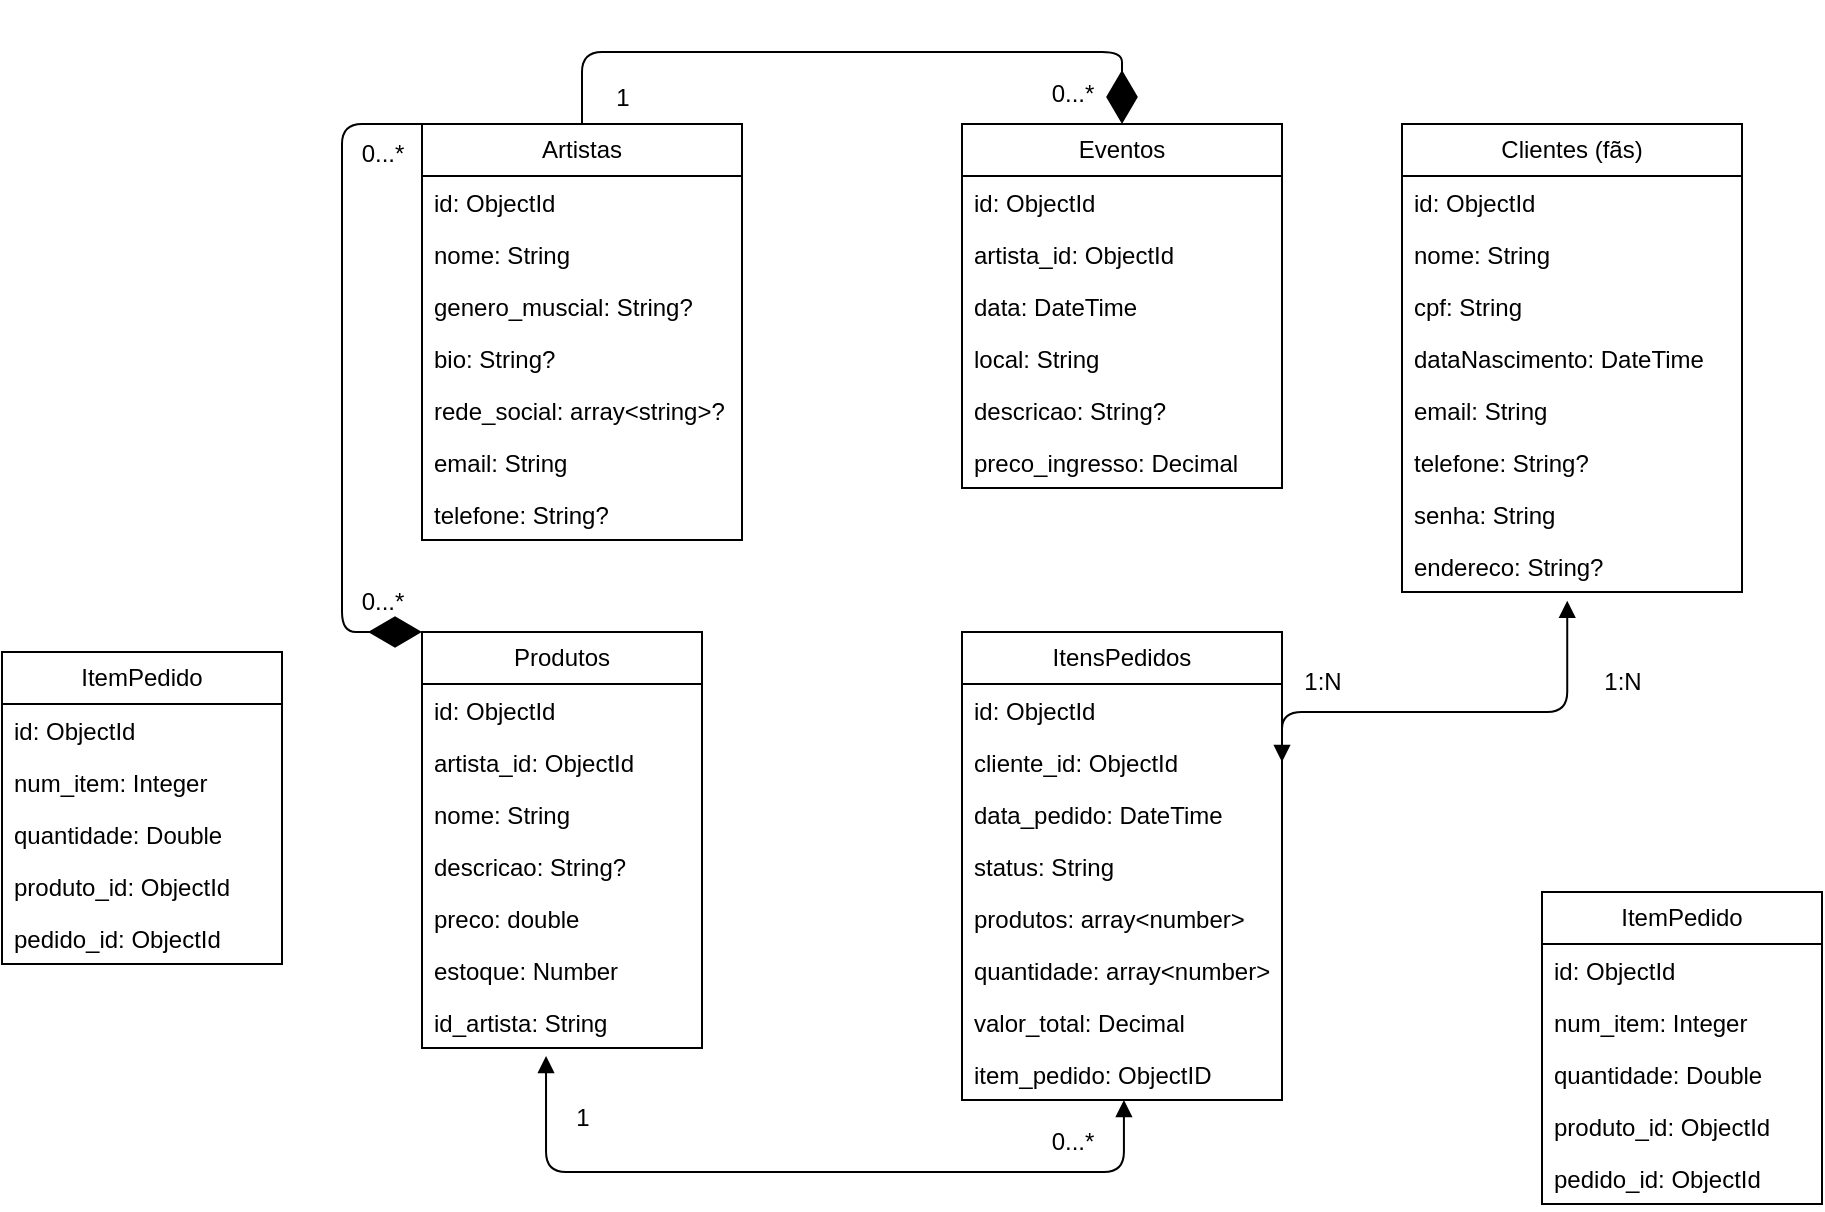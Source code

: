 <mxfile>
    <diagram id="-8dGR81IhT9ADDWrqB2T" name="ARTISTAS">
        <mxGraphModel dx="881" dy="733" grid="1" gridSize="10" guides="1" tooltips="1" connect="1" arrows="1" fold="1" page="1" pageScale="1" pageWidth="1169" pageHeight="827" math="0" shadow="0">
            <root>
                <mxCell id="0"/>
                <mxCell id="1" parent="0"/>
                <mxCell id="WGeO4oqpB1IpNc30BpS--1" value="Artistas" style="swimlane;fontStyle=0;childLayout=stackLayout;horizontal=1;startSize=26;fillColor=none;horizontalStack=0;resizeParent=1;resizeParentMax=0;resizeLast=0;collapsible=1;marginBottom=0;whiteSpace=wrap;html=1;" parent="1" vertex="1">
                    <mxGeometry x="290" y="236" width="160" height="208" as="geometry"/>
                </mxCell>
                <mxCell id="WGeO4oqpB1IpNc30BpS--2" value="id: ObjectId" style="text;strokeColor=none;fillColor=none;align=left;verticalAlign=top;spacingLeft=4;spacingRight=4;overflow=hidden;rotatable=0;points=[[0,0.5],[1,0.5]];portConstraint=eastwest;whiteSpace=wrap;html=1;" parent="WGeO4oqpB1IpNc30BpS--1" vertex="1">
                    <mxGeometry y="26" width="160" height="26" as="geometry"/>
                </mxCell>
                <mxCell id="WGeO4oqpB1IpNc30BpS--3" value="nome: String" style="text;strokeColor=none;fillColor=none;align=left;verticalAlign=top;spacingLeft=4;spacingRight=4;overflow=hidden;rotatable=0;points=[[0,0.5],[1,0.5]];portConstraint=eastwest;whiteSpace=wrap;html=1;" parent="WGeO4oqpB1IpNc30BpS--1" vertex="1">
                    <mxGeometry y="52" width="160" height="26" as="geometry"/>
                </mxCell>
                <mxCell id="WGeO4oqpB1IpNc30BpS--4" value="genero_muscial: String?" style="text;strokeColor=none;fillColor=none;align=left;verticalAlign=top;spacingLeft=4;spacingRight=4;overflow=hidden;rotatable=0;points=[[0,0.5],[1,0.5]];portConstraint=eastwest;whiteSpace=wrap;html=1;" parent="WGeO4oqpB1IpNc30BpS--1" vertex="1">
                    <mxGeometry y="78" width="160" height="26" as="geometry"/>
                </mxCell>
                <mxCell id="HzwaQL8nhIVutCUoAe8S-1" value="bio: String?" style="text;strokeColor=none;fillColor=none;align=left;verticalAlign=top;spacingLeft=4;spacingRight=4;overflow=hidden;rotatable=0;points=[[0,0.5],[1,0.5]];portConstraint=eastwest;whiteSpace=wrap;html=1;" parent="WGeO4oqpB1IpNc30BpS--1" vertex="1">
                    <mxGeometry y="104" width="160" height="26" as="geometry"/>
                </mxCell>
                <mxCell id="HzwaQL8nhIVutCUoAe8S-2" value="rede_social: array&amp;lt;string&amp;gt;?" style="text;strokeColor=none;fillColor=none;align=left;verticalAlign=top;spacingLeft=4;spacingRight=4;overflow=hidden;rotatable=0;points=[[0,0.5],[1,0.5]];portConstraint=eastwest;whiteSpace=wrap;html=1;" parent="WGeO4oqpB1IpNc30BpS--1" vertex="1">
                    <mxGeometry y="130" width="160" height="26" as="geometry"/>
                </mxCell>
                <mxCell id="HzwaQL8nhIVutCUoAe8S-3" value="email: String" style="text;strokeColor=none;fillColor=none;align=left;verticalAlign=top;spacingLeft=4;spacingRight=4;overflow=hidden;rotatable=0;points=[[0,0.5],[1,0.5]];portConstraint=eastwest;whiteSpace=wrap;html=1;" parent="WGeO4oqpB1IpNc30BpS--1" vertex="1">
                    <mxGeometry y="156" width="160" height="26" as="geometry"/>
                </mxCell>
                <mxCell id="HzwaQL8nhIVutCUoAe8S-4" value="telefone: String?" style="text;strokeColor=none;fillColor=none;align=left;verticalAlign=top;spacingLeft=4;spacingRight=4;overflow=hidden;rotatable=0;points=[[0,0.5],[1,0.5]];portConstraint=eastwest;whiteSpace=wrap;html=1;" parent="WGeO4oqpB1IpNc30BpS--1" vertex="1">
                    <mxGeometry y="182" width="160" height="26" as="geometry"/>
                </mxCell>
                <mxCell id="WGeO4oqpB1IpNc30BpS--5" value="Clientes (fãs)" style="swimlane;fontStyle=0;childLayout=stackLayout;horizontal=1;startSize=26;fillColor=none;horizontalStack=0;resizeParent=1;resizeParentMax=0;resizeLast=0;collapsible=1;marginBottom=0;whiteSpace=wrap;html=1;" parent="1" vertex="1">
                    <mxGeometry x="780" y="236" width="170" height="234" as="geometry"/>
                </mxCell>
                <mxCell id="WGeO4oqpB1IpNc30BpS--6" value="id:&amp;nbsp;ObjectId" style="text;strokeColor=none;fillColor=none;align=left;verticalAlign=top;spacingLeft=4;spacingRight=4;overflow=hidden;rotatable=0;points=[[0,0.5],[1,0.5]];portConstraint=eastwest;whiteSpace=wrap;html=1;" parent="WGeO4oqpB1IpNc30BpS--5" vertex="1">
                    <mxGeometry y="26" width="170" height="26" as="geometry"/>
                </mxCell>
                <mxCell id="HzwaQL8nhIVutCUoAe8S-5" value="nome: String" style="text;strokeColor=none;fillColor=none;align=left;verticalAlign=top;spacingLeft=4;spacingRight=4;overflow=hidden;rotatable=0;points=[[0,0.5],[1,0.5]];portConstraint=eastwest;whiteSpace=wrap;html=1;" parent="WGeO4oqpB1IpNc30BpS--5" vertex="1">
                    <mxGeometry y="52" width="170" height="26" as="geometry"/>
                </mxCell>
                <mxCell id="3OGe1HEJjVXt9dh-wJkt-9" value="cpf: String&lt;div&gt;&lt;br&gt;&lt;/div&gt;" style="text;strokeColor=none;fillColor=none;align=left;verticalAlign=top;spacingLeft=4;spacingRight=4;overflow=hidden;rotatable=0;points=[[0,0.5],[1,0.5]];portConstraint=eastwest;whiteSpace=wrap;html=1;" parent="WGeO4oqpB1IpNc30BpS--5" vertex="1">
                    <mxGeometry y="78" width="170" height="26" as="geometry"/>
                </mxCell>
                <mxCell id="3OGe1HEJjVXt9dh-wJkt-10" value="dataNascimento: DateTime&lt;div&gt;&lt;br&gt;&lt;/div&gt;" style="text;strokeColor=none;fillColor=none;align=left;verticalAlign=top;spacingLeft=4;spacingRight=4;overflow=hidden;rotatable=0;points=[[0,0.5],[1,0.5]];portConstraint=eastwest;whiteSpace=wrap;html=1;" parent="WGeO4oqpB1IpNc30BpS--5" vertex="1">
                    <mxGeometry y="104" width="170" height="26" as="geometry"/>
                </mxCell>
                <mxCell id="HzwaQL8nhIVutCUoAe8S-6" value="email: String" style="text;strokeColor=none;fillColor=none;align=left;verticalAlign=top;spacingLeft=4;spacingRight=4;overflow=hidden;rotatable=0;points=[[0,0.5],[1,0.5]];portConstraint=eastwest;whiteSpace=wrap;html=1;" parent="WGeO4oqpB1IpNc30BpS--5" vertex="1">
                    <mxGeometry y="130" width="170" height="26" as="geometry"/>
                </mxCell>
                <mxCell id="HzwaQL8nhIVutCUoAe8S-7" value="telefone: String?" style="text;strokeColor=none;fillColor=none;align=left;verticalAlign=top;spacingLeft=4;spacingRight=4;overflow=hidden;rotatable=0;points=[[0,0.5],[1,0.5]];portConstraint=eastwest;whiteSpace=wrap;html=1;" parent="WGeO4oqpB1IpNc30BpS--5" vertex="1">
                    <mxGeometry y="156" width="170" height="26" as="geometry"/>
                </mxCell>
                <mxCell id="WGeO4oqpB1IpNc30BpS--7" value="senha: String" style="text;strokeColor=none;fillColor=none;align=left;verticalAlign=top;spacingLeft=4;spacingRight=4;overflow=hidden;rotatable=0;points=[[0,0.5],[1,0.5]];portConstraint=eastwest;whiteSpace=wrap;html=1;" parent="WGeO4oqpB1IpNc30BpS--5" vertex="1">
                    <mxGeometry y="182" width="170" height="26" as="geometry"/>
                </mxCell>
                <mxCell id="WGeO4oqpB1IpNc30BpS--8" value="endereco: String?" style="text;strokeColor=none;fillColor=none;align=left;verticalAlign=top;spacingLeft=4;spacingRight=4;overflow=hidden;rotatable=0;points=[[0,0.5],[1,0.5]];portConstraint=eastwest;whiteSpace=wrap;html=1;" parent="WGeO4oqpB1IpNc30BpS--5" vertex="1">
                    <mxGeometry y="208" width="170" height="26" as="geometry"/>
                </mxCell>
                <mxCell id="WGeO4oqpB1IpNc30BpS--9" value="Produtos" style="swimlane;fontStyle=0;childLayout=stackLayout;horizontal=1;startSize=26;fillColor=none;horizontalStack=0;resizeParent=1;resizeParentMax=0;resizeLast=0;collapsible=1;marginBottom=0;whiteSpace=wrap;html=1;" parent="1" vertex="1">
                    <mxGeometry x="290" y="490" width="140" height="208" as="geometry"/>
                </mxCell>
                <mxCell id="WGeO4oqpB1IpNc30BpS--10" value="id: ObjectId" style="text;strokeColor=none;fillColor=none;align=left;verticalAlign=top;spacingLeft=4;spacingRight=4;overflow=hidden;rotatable=0;points=[[0,0.5],[1,0.5]];portConstraint=eastwest;whiteSpace=wrap;html=1;" parent="WGeO4oqpB1IpNc30BpS--9" vertex="1">
                    <mxGeometry y="26" width="140" height="26" as="geometry"/>
                </mxCell>
                <mxCell id="WGeO4oqpB1IpNc30BpS--11" value="artista_id:&amp;nbsp;&lt;span style=&quot;color: rgb(0, 0, 0);&quot;&gt;ObjectId&lt;/span&gt;" style="text;strokeColor=none;fillColor=none;align=left;verticalAlign=top;spacingLeft=4;spacingRight=4;overflow=hidden;rotatable=0;points=[[0,0.5],[1,0.5]];portConstraint=eastwest;whiteSpace=wrap;html=1;" parent="WGeO4oqpB1IpNc30BpS--9" vertex="1">
                    <mxGeometry y="52" width="140" height="26" as="geometry"/>
                </mxCell>
                <mxCell id="HzwaQL8nhIVutCUoAe8S-8" value="nome: String" style="text;strokeColor=none;fillColor=none;align=left;verticalAlign=top;spacingLeft=4;spacingRight=4;overflow=hidden;rotatable=0;points=[[0,0.5],[1,0.5]];portConstraint=eastwest;whiteSpace=wrap;html=1;" parent="WGeO4oqpB1IpNc30BpS--9" vertex="1">
                    <mxGeometry y="78" width="140" height="26" as="geometry"/>
                </mxCell>
                <mxCell id="WGeO4oqpB1IpNc30BpS--12" value="descricao: String?" style="text;strokeColor=none;fillColor=none;align=left;verticalAlign=top;spacingLeft=4;spacingRight=4;overflow=hidden;rotatable=0;points=[[0,0.5],[1,0.5]];portConstraint=eastwest;whiteSpace=wrap;html=1;" parent="WGeO4oqpB1IpNc30BpS--9" vertex="1">
                    <mxGeometry y="104" width="140" height="26" as="geometry"/>
                </mxCell>
                <mxCell id="HzwaQL8nhIVutCUoAe8S-9" value="preco: double" style="text;strokeColor=none;fillColor=none;align=left;verticalAlign=top;spacingLeft=4;spacingRight=4;overflow=hidden;rotatable=0;points=[[0,0.5],[1,0.5]];portConstraint=eastwest;whiteSpace=wrap;html=1;" parent="WGeO4oqpB1IpNc30BpS--9" vertex="1">
                    <mxGeometry y="130" width="140" height="26" as="geometry"/>
                </mxCell>
                <mxCell id="HzwaQL8nhIVutCUoAe8S-10" value="estoque: Number" style="text;strokeColor=none;fillColor=none;align=left;verticalAlign=top;spacingLeft=4;spacingRight=4;overflow=hidden;rotatable=0;points=[[0,0.5],[1,0.5]];portConstraint=eastwest;whiteSpace=wrap;html=1;" parent="WGeO4oqpB1IpNc30BpS--9" vertex="1">
                    <mxGeometry y="156" width="140" height="26" as="geometry"/>
                </mxCell>
                <mxCell id="qeILom_kDoyE2ObOOe5G-1" value="id_artista: String" style="text;strokeColor=none;fillColor=none;align=left;verticalAlign=top;spacingLeft=4;spacingRight=4;overflow=hidden;rotatable=0;points=[[0,0.5],[1,0.5]];portConstraint=eastwest;whiteSpace=wrap;html=1;" parent="WGeO4oqpB1IpNc30BpS--9" vertex="1">
                    <mxGeometry y="182" width="140" height="26" as="geometry"/>
                </mxCell>
                <mxCell id="WGeO4oqpB1IpNc30BpS--13" value="Eventos" style="swimlane;fontStyle=0;childLayout=stackLayout;horizontal=1;startSize=26;fillColor=none;horizontalStack=0;resizeParent=1;resizeParentMax=0;resizeLast=0;collapsible=1;marginBottom=0;whiteSpace=wrap;html=1;" parent="1" vertex="1">
                    <mxGeometry x="560" y="236" width="160" height="182" as="geometry"/>
                </mxCell>
                <mxCell id="WGeO4oqpB1IpNc30BpS--14" value="&lt;span style=&quot;color: rgb(0, 0, 0);&quot;&gt;id: ObjectId&lt;/span&gt;" style="text;strokeColor=none;fillColor=none;align=left;verticalAlign=top;spacingLeft=4;spacingRight=4;overflow=hidden;rotatable=0;points=[[0,0.5],[1,0.5]];portConstraint=eastwest;whiteSpace=wrap;html=1;" parent="WGeO4oqpB1IpNc30BpS--13" vertex="1">
                    <mxGeometry y="26" width="160" height="26" as="geometry"/>
                </mxCell>
                <mxCell id="qeILom_kDoyE2ObOOe5G-2" value="artista_id:&amp;nbsp;&lt;span style=&quot;color: rgb(0, 0, 0);&quot;&gt;ObjectId&lt;/span&gt;" style="text;strokeColor=none;fillColor=none;align=left;verticalAlign=top;spacingLeft=4;spacingRight=4;overflow=hidden;rotatable=0;points=[[0,0.5],[1,0.5]];portConstraint=eastwest;whiteSpace=wrap;html=1;" parent="WGeO4oqpB1IpNc30BpS--13" vertex="1">
                    <mxGeometry y="52" width="160" height="26" as="geometry"/>
                </mxCell>
                <mxCell id="WGeO4oqpB1IpNc30BpS--15" value="data: DateTime" style="text;strokeColor=none;fillColor=none;align=left;verticalAlign=top;spacingLeft=4;spacingRight=4;overflow=hidden;rotatable=0;points=[[0,0.5],[1,0.5]];portConstraint=eastwest;whiteSpace=wrap;html=1;" parent="WGeO4oqpB1IpNc30BpS--13" vertex="1">
                    <mxGeometry y="78" width="160" height="26" as="geometry"/>
                </mxCell>
                <mxCell id="WGeO4oqpB1IpNc30BpS--16" value="local: String" style="text;strokeColor=none;fillColor=none;align=left;verticalAlign=top;spacingLeft=4;spacingRight=4;overflow=hidden;rotatable=0;points=[[0,0.5],[1,0.5]];portConstraint=eastwest;whiteSpace=wrap;html=1;" parent="WGeO4oqpB1IpNc30BpS--13" vertex="1">
                    <mxGeometry y="104" width="160" height="26" as="geometry"/>
                </mxCell>
                <mxCell id="viy6hbpfLEgtOjUjto9D-1" value="descricao: String?" style="text;strokeColor=none;fillColor=none;align=left;verticalAlign=top;spacingLeft=4;spacingRight=4;overflow=hidden;rotatable=0;points=[[0,0.5],[1,0.5]];portConstraint=eastwest;whiteSpace=wrap;html=1;" parent="WGeO4oqpB1IpNc30BpS--13" vertex="1">
                    <mxGeometry y="130" width="160" height="26" as="geometry"/>
                </mxCell>
                <mxCell id="viy6hbpfLEgtOjUjto9D-8" value="preco_ingresso: Decimal" style="text;strokeColor=none;fillColor=none;align=left;verticalAlign=top;spacingLeft=4;spacingRight=4;overflow=hidden;rotatable=0;points=[[0,0.5],[1,0.5]];portConstraint=eastwest;whiteSpace=wrap;html=1;" parent="WGeO4oqpB1IpNc30BpS--13" vertex="1">
                    <mxGeometry y="156" width="160" height="26" as="geometry"/>
                </mxCell>
                <mxCell id="WGeO4oqpB1IpNc30BpS--17" value="ItensPedidos" style="swimlane;fontStyle=0;childLayout=stackLayout;horizontal=1;startSize=26;fillColor=none;horizontalStack=0;resizeParent=1;resizeParentMax=0;resizeLast=0;collapsible=1;marginBottom=0;whiteSpace=wrap;html=1;" parent="1" vertex="1">
                    <mxGeometry x="560" y="490" width="160" height="234" as="geometry"/>
                </mxCell>
                <mxCell id="WGeO4oqpB1IpNc30BpS--18" value="&lt;span style=&quot;color: rgb(0, 0, 0);&quot;&gt;id: ObjectId&lt;/span&gt;" style="text;strokeColor=none;fillColor=none;align=left;verticalAlign=top;spacingLeft=4;spacingRight=4;overflow=hidden;rotatable=0;points=[[0,0.5],[1,0.5]];portConstraint=eastwest;whiteSpace=wrap;html=1;" parent="WGeO4oqpB1IpNc30BpS--17" vertex="1">
                    <mxGeometry y="26" width="160" height="26" as="geometry"/>
                </mxCell>
                <mxCell id="WGeO4oqpB1IpNc30BpS--19" value="cliente_id:&amp;nbsp;&lt;span style=&quot;color: rgb(0, 0, 0);&quot;&gt;ObjectId&lt;/span&gt;" style="text;strokeColor=none;fillColor=none;align=left;verticalAlign=top;spacingLeft=4;spacingRight=4;overflow=hidden;rotatable=0;points=[[0,0.5],[1,0.5]];portConstraint=eastwest;whiteSpace=wrap;html=1;" parent="WGeO4oqpB1IpNc30BpS--17" vertex="1">
                    <mxGeometry y="52" width="160" height="26" as="geometry"/>
                </mxCell>
                <mxCell id="WGeO4oqpB1IpNc30BpS--20" value="data_pedido: DateTime" style="text;strokeColor=none;fillColor=none;align=left;verticalAlign=top;spacingLeft=4;spacingRight=4;overflow=hidden;rotatable=0;points=[[0,0.5],[1,0.5]];portConstraint=eastwest;whiteSpace=wrap;html=1;" parent="WGeO4oqpB1IpNc30BpS--17" vertex="1">
                    <mxGeometry y="78" width="160" height="26" as="geometry"/>
                </mxCell>
                <mxCell id="viy6hbpfLEgtOjUjto9D-9" value="status: String" style="text;strokeColor=none;fillColor=none;align=left;verticalAlign=top;spacingLeft=4;spacingRight=4;overflow=hidden;rotatable=0;points=[[0,0.5],[1,0.5]];portConstraint=eastwest;whiteSpace=wrap;html=1;" parent="WGeO4oqpB1IpNc30BpS--17" vertex="1">
                    <mxGeometry y="104" width="160" height="26" as="geometry"/>
                </mxCell>
                <mxCell id="viy6hbpfLEgtOjUjto9D-15" value="produtos: array&amp;lt;number&amp;gt;" style="text;strokeColor=none;fillColor=none;align=left;verticalAlign=top;spacingLeft=4;spacingRight=4;overflow=hidden;rotatable=0;points=[[0,0.5],[1,0.5]];portConstraint=eastwest;whiteSpace=wrap;html=1;" parent="WGeO4oqpB1IpNc30BpS--17" vertex="1">
                    <mxGeometry y="130" width="160" height="26" as="geometry"/>
                </mxCell>
                <mxCell id="viy6hbpfLEgtOjUjto9D-16" value="quantidade: array&amp;lt;number&amp;gt;" style="text;strokeColor=none;fillColor=none;align=left;verticalAlign=top;spacingLeft=4;spacingRight=4;overflow=hidden;rotatable=0;points=[[0,0.5],[1,0.5]];portConstraint=eastwest;whiteSpace=wrap;html=1;" parent="WGeO4oqpB1IpNc30BpS--17" vertex="1">
                    <mxGeometry y="156" width="160" height="26" as="geometry"/>
                </mxCell>
                <mxCell id="viy6hbpfLEgtOjUjto9D-17" value="valor_total: Decimal" style="text;strokeColor=none;fillColor=none;align=left;verticalAlign=top;spacingLeft=4;spacingRight=4;overflow=hidden;rotatable=0;points=[[0,0.5],[1,0.5]];portConstraint=eastwest;whiteSpace=wrap;html=1;" parent="WGeO4oqpB1IpNc30BpS--17" vertex="1">
                    <mxGeometry y="182" width="160" height="26" as="geometry"/>
                </mxCell>
                <mxCell id="FNEiUvtTwgRBQaWyczOZ-4" value="item_pedido: ObjectID" style="text;strokeColor=none;fillColor=none;align=left;verticalAlign=top;spacingLeft=4;spacingRight=4;overflow=hidden;rotatable=0;points=[[0,0.5],[1,0.5]];portConstraint=eastwest;whiteSpace=wrap;html=1;" parent="WGeO4oqpB1IpNc30BpS--17" vertex="1">
                    <mxGeometry y="208" width="160" height="26" as="geometry"/>
                </mxCell>
                <mxCell id="9_VWwz1EAuQyUJO-Fea9-1" value="" style="endArrow=block;startArrow=block;endFill=1;startFill=1;html=1;edgeStyle=elbowEdgeStyle;elbow=vertical;entryX=0.506;entryY=1;entryDx=0;entryDy=0;entryPerimeter=0;exitX=0.443;exitY=1.154;exitDx=0;exitDy=0;exitPerimeter=0;" parent="1" edge="1" target="FNEiUvtTwgRBQaWyczOZ-4" source="qeILom_kDoyE2ObOOe5G-1">
                    <mxGeometry width="160" relative="1" as="geometry">
                        <mxPoint x="350" y="750" as="sourcePoint"/>
                        <mxPoint x="640" y="730" as="targetPoint"/>
                        <Array as="points">
                            <mxPoint x="500" y="760"/>
                        </Array>
                    </mxGeometry>
                </mxCell>
                <mxCell id="9_VWwz1EAuQyUJO-Fea9-3" value="" style="endArrow=diamondThin;endFill=1;endSize=24;html=1;exitX=0;exitY=0;exitDx=0;exitDy=0;edgeStyle=elbowEdgeStyle;elbow=vertical;entryX=0;entryY=0;entryDx=0;entryDy=0;" parent="1" source="WGeO4oqpB1IpNc30BpS--1" target="WGeO4oqpB1IpNc30BpS--9" edge="1">
                    <mxGeometry width="160" relative="1" as="geometry">
                        <mxPoint x="110" y="210" as="sourcePoint"/>
                        <mxPoint x="200" y="560" as="targetPoint"/>
                        <Array as="points">
                            <mxPoint x="250" y="350"/>
                        </Array>
                    </mxGeometry>
                </mxCell>
                <mxCell id="oR0ZWkZKmb0lhGz50x3m-1" value="" style="endArrow=diamondThin;endFill=1;endSize=24;html=1;entryX=0.5;entryY=0;entryDx=0;entryDy=0;exitX=0.5;exitY=0;exitDx=0;exitDy=0;edgeStyle=elbowEdgeStyle;elbow=vertical;" parent="1" source="WGeO4oqpB1IpNc30BpS--1" target="WGeO4oqpB1IpNc30BpS--13" edge="1">
                    <mxGeometry width="160" relative="1" as="geometry">
                        <mxPoint x="490" y="200" as="sourcePoint"/>
                        <mxPoint x="490" y="-80" as="targetPoint"/>
                        <Array as="points">
                            <mxPoint x="510" y="200"/>
                        </Array>
                    </mxGeometry>
                </mxCell>
                <mxCell id="3OGe1HEJjVXt9dh-wJkt-11" value="0...*" style="text;html=1;align=center;verticalAlign=middle;resizable=0;points=[];autosize=1;strokeColor=none;fillColor=none;" parent="1" vertex="1">
                    <mxGeometry x="250" y="460" width="40" height="30" as="geometry"/>
                </mxCell>
                <mxCell id="3OGe1HEJjVXt9dh-wJkt-14" value="" style="endArrow=block;startArrow=block;endFill=1;startFill=1;html=1;entryX=0.486;entryY=1.167;entryDx=0;entryDy=0;entryPerimeter=0;exitX=1;exitY=0.5;exitDx=0;exitDy=0;edgeStyle=elbowEdgeStyle;elbow=vertical;" parent="1" source="WGeO4oqpB1IpNc30BpS--19" target="WGeO4oqpB1IpNc30BpS--8" edge="1">
                    <mxGeometry width="160" relative="1" as="geometry">
                        <mxPoint x="730" y="540" as="sourcePoint"/>
                        <mxPoint x="890" y="540" as="targetPoint"/>
                        <Array as="points">
                            <mxPoint x="820" y="530"/>
                        </Array>
                    </mxGeometry>
                </mxCell>
                <mxCell id="3OGe1HEJjVXt9dh-wJkt-19" value="1:N" style="text;html=1;align=center;verticalAlign=middle;resizable=0;points=[];autosize=1;strokeColor=none;fillColor=none;" parent="1" vertex="1">
                    <mxGeometry x="720" y="500" width="40" height="30" as="geometry"/>
                </mxCell>
                <mxCell id="3OGe1HEJjVXt9dh-wJkt-20" value="1:N" style="text;html=1;align=center;verticalAlign=middle;resizable=0;points=[];autosize=1;strokeColor=none;fillColor=none;" parent="1" vertex="1">
                    <mxGeometry x="870" y="500" width="40" height="30" as="geometry"/>
                </mxCell>
                <mxCell id="FNEiUvtTwgRBQaWyczOZ-1" value="0...*" style="text;html=1;align=center;verticalAlign=middle;resizable=0;points=[];autosize=1;strokeColor=none;fillColor=none;" parent="1" vertex="1">
                    <mxGeometry x="250" y="236" width="40" height="30" as="geometry"/>
                </mxCell>
                <mxCell id="FNEiUvtTwgRBQaWyczOZ-2" value="0...*" style="text;html=1;align=center;verticalAlign=middle;resizable=0;points=[];autosize=1;strokeColor=none;fillColor=none;" parent="1" vertex="1">
                    <mxGeometry x="595" y="206" width="40" height="30" as="geometry"/>
                </mxCell>
                <mxCell id="FNEiUvtTwgRBQaWyczOZ-3" value="1" style="text;html=1;align=center;verticalAlign=middle;resizable=0;points=[];autosize=1;strokeColor=none;fillColor=none;" parent="1" vertex="1">
                    <mxGeometry x="375" y="208" width="30" height="30" as="geometry"/>
                </mxCell>
                <mxCell id="7ghaIuYtNx_CgCyN_4Sw-1" value="0...*" style="text;html=1;align=center;verticalAlign=middle;resizable=0;points=[];autosize=1;strokeColor=none;fillColor=none;" vertex="1" parent="1">
                    <mxGeometry x="595" y="730" width="40" height="30" as="geometry"/>
                </mxCell>
                <mxCell id="7ghaIuYtNx_CgCyN_4Sw-2" value="1" style="text;html=1;align=center;verticalAlign=middle;resizable=0;points=[];autosize=1;strokeColor=none;fillColor=none;" vertex="1" parent="1">
                    <mxGeometry x="355" y="718" width="30" height="30" as="geometry"/>
                </mxCell>
                <mxCell id="7ghaIuYtNx_CgCyN_4Sw-16" value="ItemPedido" style="swimlane;fontStyle=0;childLayout=stackLayout;horizontal=1;startSize=26;fillColor=none;horizontalStack=0;resizeParent=1;resizeParentMax=0;resizeLast=0;collapsible=1;marginBottom=0;whiteSpace=wrap;html=1;" vertex="1" parent="1">
                    <mxGeometry x="80" y="500" width="140" height="156" as="geometry"/>
                </mxCell>
                <mxCell id="7ghaIuYtNx_CgCyN_4Sw-17" value="id: ObjectId" style="text;strokeColor=none;fillColor=none;align=left;verticalAlign=top;spacingLeft=4;spacingRight=4;overflow=hidden;rotatable=0;points=[[0,0.5],[1,0.5]];portConstraint=eastwest;whiteSpace=wrap;html=1;" vertex="1" parent="7ghaIuYtNx_CgCyN_4Sw-16">
                    <mxGeometry y="26" width="140" height="26" as="geometry"/>
                </mxCell>
                <mxCell id="7ghaIuYtNx_CgCyN_4Sw-18" value="num_item: Integer" style="text;strokeColor=none;fillColor=none;align=left;verticalAlign=top;spacingLeft=4;spacingRight=4;overflow=hidden;rotatable=0;points=[[0,0.5],[1,0.5]];portConstraint=eastwest;whiteSpace=wrap;html=1;" vertex="1" parent="7ghaIuYtNx_CgCyN_4Sw-16">
                    <mxGeometry y="52" width="140" height="26" as="geometry"/>
                </mxCell>
                <mxCell id="7ghaIuYtNx_CgCyN_4Sw-19" value="quantidade: Double" style="text;strokeColor=none;fillColor=none;align=left;verticalAlign=top;spacingLeft=4;spacingRight=4;overflow=hidden;rotatable=0;points=[[0,0.5],[1,0.5]];portConstraint=eastwest;whiteSpace=wrap;html=1;" vertex="1" parent="7ghaIuYtNx_CgCyN_4Sw-16">
                    <mxGeometry y="78" width="140" height="26" as="geometry"/>
                </mxCell>
                <mxCell id="7ghaIuYtNx_CgCyN_4Sw-20" value="produto_id: ObjectId" style="text;strokeColor=none;fillColor=none;align=left;verticalAlign=top;spacingLeft=4;spacingRight=4;overflow=hidden;rotatable=0;points=[[0,0.5],[1,0.5]];portConstraint=eastwest;whiteSpace=wrap;html=1;" vertex="1" parent="7ghaIuYtNx_CgCyN_4Sw-16">
                    <mxGeometry y="104" width="140" height="26" as="geometry"/>
                </mxCell>
                <mxCell id="7ghaIuYtNx_CgCyN_4Sw-21" value="pedido_id: ObjectId" style="text;strokeColor=none;fillColor=none;align=left;verticalAlign=top;spacingLeft=4;spacingRight=4;overflow=hidden;rotatable=0;points=[[0,0.5],[1,0.5]];portConstraint=eastwest;whiteSpace=wrap;html=1;" vertex="1" parent="7ghaIuYtNx_CgCyN_4Sw-16">
                    <mxGeometry y="130" width="140" height="26" as="geometry"/>
                </mxCell>
                <mxCell id="7ghaIuYtNx_CgCyN_4Sw-22" value="ItemPedido" style="swimlane;fontStyle=0;childLayout=stackLayout;horizontal=1;startSize=26;fillColor=none;horizontalStack=0;resizeParent=1;resizeParentMax=0;resizeLast=0;collapsible=1;marginBottom=0;whiteSpace=wrap;html=1;" vertex="1" parent="1">
                    <mxGeometry x="850" y="620" width="140" height="156" as="geometry"/>
                </mxCell>
                <mxCell id="7ghaIuYtNx_CgCyN_4Sw-23" value="id: ObjectId" style="text;strokeColor=none;fillColor=none;align=left;verticalAlign=top;spacingLeft=4;spacingRight=4;overflow=hidden;rotatable=0;points=[[0,0.5],[1,0.5]];portConstraint=eastwest;whiteSpace=wrap;html=1;" vertex="1" parent="7ghaIuYtNx_CgCyN_4Sw-22">
                    <mxGeometry y="26" width="140" height="26" as="geometry"/>
                </mxCell>
                <mxCell id="7ghaIuYtNx_CgCyN_4Sw-24" value="num_item: Integer" style="text;strokeColor=none;fillColor=none;align=left;verticalAlign=top;spacingLeft=4;spacingRight=4;overflow=hidden;rotatable=0;points=[[0,0.5],[1,0.5]];portConstraint=eastwest;whiteSpace=wrap;html=1;" vertex="1" parent="7ghaIuYtNx_CgCyN_4Sw-22">
                    <mxGeometry y="52" width="140" height="26" as="geometry"/>
                </mxCell>
                <mxCell id="7ghaIuYtNx_CgCyN_4Sw-25" value="quantidade: Double" style="text;strokeColor=none;fillColor=none;align=left;verticalAlign=top;spacingLeft=4;spacingRight=4;overflow=hidden;rotatable=0;points=[[0,0.5],[1,0.5]];portConstraint=eastwest;whiteSpace=wrap;html=1;" vertex="1" parent="7ghaIuYtNx_CgCyN_4Sw-22">
                    <mxGeometry y="78" width="140" height="26" as="geometry"/>
                </mxCell>
                <mxCell id="7ghaIuYtNx_CgCyN_4Sw-26" value="produto_id: ObjectId" style="text;strokeColor=none;fillColor=none;align=left;verticalAlign=top;spacingLeft=4;spacingRight=4;overflow=hidden;rotatable=0;points=[[0,0.5],[1,0.5]];portConstraint=eastwest;whiteSpace=wrap;html=1;" vertex="1" parent="7ghaIuYtNx_CgCyN_4Sw-22">
                    <mxGeometry y="104" width="140" height="26" as="geometry"/>
                </mxCell>
                <mxCell id="7ghaIuYtNx_CgCyN_4Sw-27" value="pedido_id: ObjectId" style="text;strokeColor=none;fillColor=none;align=left;verticalAlign=top;spacingLeft=4;spacingRight=4;overflow=hidden;rotatable=0;points=[[0,0.5],[1,0.5]];portConstraint=eastwest;whiteSpace=wrap;html=1;" vertex="1" parent="7ghaIuYtNx_CgCyN_4Sw-22">
                    <mxGeometry y="130" width="140" height="26" as="geometry"/>
                </mxCell>
            </root>
        </mxGraphModel>
    </diagram>
    <diagram name="Cópia do ARTISTAS" id="Klo3fYnOxU1Qn01jQj7I">
        <mxGraphModel dx="2050" dy="1560" grid="1" gridSize="10" guides="1" tooltips="1" connect="1" arrows="1" fold="1" page="1" pageScale="1" pageWidth="1169" pageHeight="827" math="0" shadow="0">
            <root>
                <mxCell id="dU2tOw1pj5JU5m9MhBKe-0"/>
                <mxCell id="dU2tOw1pj5JU5m9MhBKe-1" parent="dU2tOw1pj5JU5m9MhBKe-0"/>
                <mxCell id="dU2tOw1pj5JU5m9MhBKe-2" value="Artistas" style="swimlane;fontStyle=0;childLayout=stackLayout;horizontal=1;startSize=26;fillColor=none;horizontalStack=0;resizeParent=1;resizeParentMax=0;resizeLast=0;collapsible=1;marginBottom=0;whiteSpace=wrap;html=1;" vertex="1" parent="dU2tOw1pj5JU5m9MhBKe-1">
                    <mxGeometry x="70" y="53" width="160" height="208" as="geometry"/>
                </mxCell>
                <mxCell id="dU2tOw1pj5JU5m9MhBKe-3" value="id: ObjectId" style="text;strokeColor=none;fillColor=none;align=left;verticalAlign=top;spacingLeft=4;spacingRight=4;overflow=hidden;rotatable=0;points=[[0,0.5],[1,0.5]];portConstraint=eastwest;whiteSpace=wrap;html=1;" vertex="1" parent="dU2tOw1pj5JU5m9MhBKe-2">
                    <mxGeometry y="26" width="160" height="26" as="geometry"/>
                </mxCell>
                <mxCell id="dU2tOw1pj5JU5m9MhBKe-4" value="nome: String" style="text;strokeColor=none;fillColor=none;align=left;verticalAlign=top;spacingLeft=4;spacingRight=4;overflow=hidden;rotatable=0;points=[[0,0.5],[1,0.5]];portConstraint=eastwest;whiteSpace=wrap;html=1;" vertex="1" parent="dU2tOw1pj5JU5m9MhBKe-2">
                    <mxGeometry y="52" width="160" height="26" as="geometry"/>
                </mxCell>
                <mxCell id="dU2tOw1pj5JU5m9MhBKe-5" value="genero_muscial: String?" style="text;strokeColor=none;fillColor=none;align=left;verticalAlign=top;spacingLeft=4;spacingRight=4;overflow=hidden;rotatable=0;points=[[0,0.5],[1,0.5]];portConstraint=eastwest;whiteSpace=wrap;html=1;" vertex="1" parent="dU2tOw1pj5JU5m9MhBKe-2">
                    <mxGeometry y="78" width="160" height="26" as="geometry"/>
                </mxCell>
                <mxCell id="dU2tOw1pj5JU5m9MhBKe-6" value="bio: String?" style="text;strokeColor=none;fillColor=none;align=left;verticalAlign=top;spacingLeft=4;spacingRight=4;overflow=hidden;rotatable=0;points=[[0,0.5],[1,0.5]];portConstraint=eastwest;whiteSpace=wrap;html=1;" vertex="1" parent="dU2tOw1pj5JU5m9MhBKe-2">
                    <mxGeometry y="104" width="160" height="26" as="geometry"/>
                </mxCell>
                <mxCell id="dU2tOw1pj5JU5m9MhBKe-7" value="rede_social: array&amp;lt;string&amp;gt;?" style="text;strokeColor=none;fillColor=none;align=left;verticalAlign=top;spacingLeft=4;spacingRight=4;overflow=hidden;rotatable=0;points=[[0,0.5],[1,0.5]];portConstraint=eastwest;whiteSpace=wrap;html=1;" vertex="1" parent="dU2tOw1pj5JU5m9MhBKe-2">
                    <mxGeometry y="130" width="160" height="26" as="geometry"/>
                </mxCell>
                <mxCell id="dU2tOw1pj5JU5m9MhBKe-8" value="email: String" style="text;strokeColor=none;fillColor=none;align=left;verticalAlign=top;spacingLeft=4;spacingRight=4;overflow=hidden;rotatable=0;points=[[0,0.5],[1,0.5]];portConstraint=eastwest;whiteSpace=wrap;html=1;" vertex="1" parent="dU2tOw1pj5JU5m9MhBKe-2">
                    <mxGeometry y="156" width="160" height="26" as="geometry"/>
                </mxCell>
                <mxCell id="dU2tOw1pj5JU5m9MhBKe-9" value="telefone: String?" style="text;strokeColor=none;fillColor=none;align=left;verticalAlign=top;spacingLeft=4;spacingRight=4;overflow=hidden;rotatable=0;points=[[0,0.5],[1,0.5]];portConstraint=eastwest;whiteSpace=wrap;html=1;" vertex="1" parent="dU2tOw1pj5JU5m9MhBKe-2">
                    <mxGeometry y="182" width="160" height="26" as="geometry"/>
                </mxCell>
                <mxCell id="dU2tOw1pj5JU5m9MhBKe-10" value="Clientes (fãs)" style="swimlane;fontStyle=0;childLayout=stackLayout;horizontal=1;startSize=26;fillColor=none;horizontalStack=0;resizeParent=1;resizeParentMax=0;resizeLast=0;collapsible=1;marginBottom=0;whiteSpace=wrap;html=1;" vertex="1" parent="dU2tOw1pj5JU5m9MhBKe-1">
                    <mxGeometry x="690" y="55" width="170" height="234" as="geometry"/>
                </mxCell>
                <mxCell id="dU2tOw1pj5JU5m9MhBKe-11" value="id:&amp;nbsp;ObjectId" style="text;strokeColor=none;fillColor=none;align=left;verticalAlign=top;spacingLeft=4;spacingRight=4;overflow=hidden;rotatable=0;points=[[0,0.5],[1,0.5]];portConstraint=eastwest;whiteSpace=wrap;html=1;" vertex="1" parent="dU2tOw1pj5JU5m9MhBKe-10">
                    <mxGeometry y="26" width="170" height="26" as="geometry"/>
                </mxCell>
                <mxCell id="dU2tOw1pj5JU5m9MhBKe-12" value="nome: String" style="text;strokeColor=none;fillColor=none;align=left;verticalAlign=top;spacingLeft=4;spacingRight=4;overflow=hidden;rotatable=0;points=[[0,0.5],[1,0.5]];portConstraint=eastwest;whiteSpace=wrap;html=1;" vertex="1" parent="dU2tOw1pj5JU5m9MhBKe-10">
                    <mxGeometry y="52" width="170" height="26" as="geometry"/>
                </mxCell>
                <mxCell id="dU2tOw1pj5JU5m9MhBKe-13" value="cpf: String&lt;div&gt;&lt;br&gt;&lt;/div&gt;" style="text;strokeColor=none;fillColor=none;align=left;verticalAlign=top;spacingLeft=4;spacingRight=4;overflow=hidden;rotatable=0;points=[[0,0.5],[1,0.5]];portConstraint=eastwest;whiteSpace=wrap;html=1;" vertex="1" parent="dU2tOw1pj5JU5m9MhBKe-10">
                    <mxGeometry y="78" width="170" height="26" as="geometry"/>
                </mxCell>
                <mxCell id="dU2tOw1pj5JU5m9MhBKe-14" value="dataNascimento: DateTime&lt;div&gt;&lt;br&gt;&lt;/div&gt;" style="text;strokeColor=none;fillColor=none;align=left;verticalAlign=top;spacingLeft=4;spacingRight=4;overflow=hidden;rotatable=0;points=[[0,0.5],[1,0.5]];portConstraint=eastwest;whiteSpace=wrap;html=1;" vertex="1" parent="dU2tOw1pj5JU5m9MhBKe-10">
                    <mxGeometry y="104" width="170" height="26" as="geometry"/>
                </mxCell>
                <mxCell id="dU2tOw1pj5JU5m9MhBKe-15" value="email: String" style="text;strokeColor=none;fillColor=none;align=left;verticalAlign=top;spacingLeft=4;spacingRight=4;overflow=hidden;rotatable=0;points=[[0,0.5],[1,0.5]];portConstraint=eastwest;whiteSpace=wrap;html=1;" vertex="1" parent="dU2tOw1pj5JU5m9MhBKe-10">
                    <mxGeometry y="130" width="170" height="26" as="geometry"/>
                </mxCell>
                <mxCell id="dU2tOw1pj5JU5m9MhBKe-16" value="telefone: String?" style="text;strokeColor=none;fillColor=none;align=left;verticalAlign=top;spacingLeft=4;spacingRight=4;overflow=hidden;rotatable=0;points=[[0,0.5],[1,0.5]];portConstraint=eastwest;whiteSpace=wrap;html=1;" vertex="1" parent="dU2tOw1pj5JU5m9MhBKe-10">
                    <mxGeometry y="156" width="170" height="26" as="geometry"/>
                </mxCell>
                <mxCell id="dU2tOw1pj5JU5m9MhBKe-17" value="senha: String" style="text;strokeColor=none;fillColor=none;align=left;verticalAlign=top;spacingLeft=4;spacingRight=4;overflow=hidden;rotatable=0;points=[[0,0.5],[1,0.5]];portConstraint=eastwest;whiteSpace=wrap;html=1;" vertex="1" parent="dU2tOw1pj5JU5m9MhBKe-10">
                    <mxGeometry y="182" width="170" height="26" as="geometry"/>
                </mxCell>
                <mxCell id="dU2tOw1pj5JU5m9MhBKe-18" value="endereco: String?" style="text;strokeColor=none;fillColor=none;align=left;verticalAlign=top;spacingLeft=4;spacingRight=4;overflow=hidden;rotatable=0;points=[[0,0.5],[1,0.5]];portConstraint=eastwest;whiteSpace=wrap;html=1;" vertex="1" parent="dU2tOw1pj5JU5m9MhBKe-10">
                    <mxGeometry y="208" width="170" height="26" as="geometry"/>
                </mxCell>
                <mxCell id="dU2tOw1pj5JU5m9MhBKe-19" value="Produtos" style="swimlane;fontStyle=0;childLayout=stackLayout;horizontal=1;startSize=26;fillColor=none;horizontalStack=0;resizeParent=1;resizeParentMax=0;resizeLast=0;collapsible=1;marginBottom=0;whiteSpace=wrap;html=1;" vertex="1" parent="dU2tOw1pj5JU5m9MhBKe-1">
                    <mxGeometry x="20" y="337" width="140" height="182" as="geometry"/>
                </mxCell>
                <mxCell id="dU2tOw1pj5JU5m9MhBKe-20" value="id: ObjectId" style="text;strokeColor=none;fillColor=none;align=left;verticalAlign=top;spacingLeft=4;spacingRight=4;overflow=hidden;rotatable=0;points=[[0,0.5],[1,0.5]];portConstraint=eastwest;whiteSpace=wrap;html=1;" vertex="1" parent="dU2tOw1pj5JU5m9MhBKe-19">
                    <mxGeometry y="26" width="140" height="26" as="geometry"/>
                </mxCell>
                <mxCell id="dU2tOw1pj5JU5m9MhBKe-21" value="artista_id:&amp;nbsp;&lt;span style=&quot;color: rgb(0, 0, 0);&quot;&gt;ObjectId&lt;/span&gt;" style="text;strokeColor=none;fillColor=none;align=left;verticalAlign=top;spacingLeft=4;spacingRight=4;overflow=hidden;rotatable=0;points=[[0,0.5],[1,0.5]];portConstraint=eastwest;whiteSpace=wrap;html=1;" vertex="1" parent="dU2tOw1pj5JU5m9MhBKe-19">
                    <mxGeometry y="52" width="140" height="26" as="geometry"/>
                </mxCell>
                <mxCell id="dU2tOw1pj5JU5m9MhBKe-22" value="nome: String" style="text;strokeColor=none;fillColor=none;align=left;verticalAlign=top;spacingLeft=4;spacingRight=4;overflow=hidden;rotatable=0;points=[[0,0.5],[1,0.5]];portConstraint=eastwest;whiteSpace=wrap;html=1;" vertex="1" parent="dU2tOw1pj5JU5m9MhBKe-19">
                    <mxGeometry y="78" width="140" height="26" as="geometry"/>
                </mxCell>
                <mxCell id="dU2tOw1pj5JU5m9MhBKe-23" value="descricao: String?" style="text;strokeColor=none;fillColor=none;align=left;verticalAlign=top;spacingLeft=4;spacingRight=4;overflow=hidden;rotatable=0;points=[[0,0.5],[1,0.5]];portConstraint=eastwest;whiteSpace=wrap;html=1;" vertex="1" parent="dU2tOw1pj5JU5m9MhBKe-19">
                    <mxGeometry y="104" width="140" height="26" as="geometry"/>
                </mxCell>
                <mxCell id="dU2tOw1pj5JU5m9MhBKe-24" value="preco: double" style="text;strokeColor=none;fillColor=none;align=left;verticalAlign=top;spacingLeft=4;spacingRight=4;overflow=hidden;rotatable=0;points=[[0,0.5],[1,0.5]];portConstraint=eastwest;whiteSpace=wrap;html=1;" vertex="1" parent="dU2tOw1pj5JU5m9MhBKe-19">
                    <mxGeometry y="130" width="140" height="26" as="geometry"/>
                </mxCell>
                <mxCell id="dU2tOw1pj5JU5m9MhBKe-25" value="estoque: Number" style="text;strokeColor=none;fillColor=none;align=left;verticalAlign=top;spacingLeft=4;spacingRight=4;overflow=hidden;rotatable=0;points=[[0,0.5],[1,0.5]];portConstraint=eastwest;whiteSpace=wrap;html=1;" vertex="1" parent="dU2tOw1pj5JU5m9MhBKe-19">
                    <mxGeometry y="156" width="140" height="26" as="geometry"/>
                </mxCell>
                <mxCell id="dU2tOw1pj5JU5m9MhBKe-27" value="Eventos" style="swimlane;fontStyle=0;childLayout=stackLayout;horizontal=1;startSize=26;fillColor=none;horizontalStack=0;resizeParent=1;resizeParentMax=0;resizeLast=0;collapsible=1;marginBottom=0;whiteSpace=wrap;html=1;" vertex="1" parent="dU2tOw1pj5JU5m9MhBKe-1">
                    <mxGeometry x="400" y="53" width="160" height="182" as="geometry"/>
                </mxCell>
                <mxCell id="dU2tOw1pj5JU5m9MhBKe-28" value="&lt;span style=&quot;color: rgb(0, 0, 0);&quot;&gt;id: ObjectId&lt;/span&gt;" style="text;strokeColor=none;fillColor=none;align=left;verticalAlign=top;spacingLeft=4;spacingRight=4;overflow=hidden;rotatable=0;points=[[0,0.5],[1,0.5]];portConstraint=eastwest;whiteSpace=wrap;html=1;" vertex="1" parent="dU2tOw1pj5JU5m9MhBKe-27">
                    <mxGeometry y="26" width="160" height="26" as="geometry"/>
                </mxCell>
                <mxCell id="dU2tOw1pj5JU5m9MhBKe-29" value="artista_id:&amp;nbsp;&lt;span style=&quot;color: rgb(0, 0, 0);&quot;&gt;ObjectId&lt;/span&gt;" style="text;strokeColor=none;fillColor=none;align=left;verticalAlign=top;spacingLeft=4;spacingRight=4;overflow=hidden;rotatable=0;points=[[0,0.5],[1,0.5]];portConstraint=eastwest;whiteSpace=wrap;html=1;" vertex="1" parent="dU2tOw1pj5JU5m9MhBKe-27">
                    <mxGeometry y="52" width="160" height="26" as="geometry"/>
                </mxCell>
                <mxCell id="dU2tOw1pj5JU5m9MhBKe-30" value="data: DateTime" style="text;strokeColor=none;fillColor=none;align=left;verticalAlign=top;spacingLeft=4;spacingRight=4;overflow=hidden;rotatable=0;points=[[0,0.5],[1,0.5]];portConstraint=eastwest;whiteSpace=wrap;html=1;" vertex="1" parent="dU2tOw1pj5JU5m9MhBKe-27">
                    <mxGeometry y="78" width="160" height="26" as="geometry"/>
                </mxCell>
                <mxCell id="dU2tOw1pj5JU5m9MhBKe-31" value="local: String" style="text;strokeColor=none;fillColor=none;align=left;verticalAlign=top;spacingLeft=4;spacingRight=4;overflow=hidden;rotatable=0;points=[[0,0.5],[1,0.5]];portConstraint=eastwest;whiteSpace=wrap;html=1;" vertex="1" parent="dU2tOw1pj5JU5m9MhBKe-27">
                    <mxGeometry y="104" width="160" height="26" as="geometry"/>
                </mxCell>
                <mxCell id="dU2tOw1pj5JU5m9MhBKe-32" value="descricao: String?" style="text;strokeColor=none;fillColor=none;align=left;verticalAlign=top;spacingLeft=4;spacingRight=4;overflow=hidden;rotatable=0;points=[[0,0.5],[1,0.5]];portConstraint=eastwest;whiteSpace=wrap;html=1;" vertex="1" parent="dU2tOw1pj5JU5m9MhBKe-27">
                    <mxGeometry y="130" width="160" height="26" as="geometry"/>
                </mxCell>
                <mxCell id="dU2tOw1pj5JU5m9MhBKe-33" value="preco_ingresso: Decimal" style="text;strokeColor=none;fillColor=none;align=left;verticalAlign=top;spacingLeft=4;spacingRight=4;overflow=hidden;rotatable=0;points=[[0,0.5],[1,0.5]];portConstraint=eastwest;whiteSpace=wrap;html=1;" vertex="1" parent="dU2tOw1pj5JU5m9MhBKe-27">
                    <mxGeometry y="156" width="160" height="26" as="geometry"/>
                </mxCell>
                <mxCell id="dU2tOw1pj5JU5m9MhBKe-44" value="" style="endArrow=diamondThin;endFill=1;endSize=24;html=1;exitX=0;exitY=0;exitDx=0;exitDy=0;edgeStyle=elbowEdgeStyle;elbow=vertical;entryX=0;entryY=0;entryDx=0;entryDy=0;" edge="1" parent="dU2tOw1pj5JU5m9MhBKe-1" source="dU2tOw1pj5JU5m9MhBKe-2" target="dU2tOw1pj5JU5m9MhBKe-19">
                    <mxGeometry width="160" relative="1" as="geometry">
                        <mxPoint x="-110" y="27" as="sourcePoint"/>
                        <mxPoint x="-20" y="377" as="targetPoint"/>
                        <Array as="points">
                            <mxPoint x="30" y="167"/>
                        </Array>
                    </mxGeometry>
                </mxCell>
                <mxCell id="dU2tOw1pj5JU5m9MhBKe-45" value="" style="endArrow=diamondThin;endFill=1;endSize=24;html=1;entryX=0.5;entryY=0;entryDx=0;entryDy=0;exitX=0.5;exitY=0;exitDx=0;exitDy=0;edgeStyle=elbowEdgeStyle;elbow=vertical;" edge="1" parent="dU2tOw1pj5JU5m9MhBKe-1" source="dU2tOw1pj5JU5m9MhBKe-2" target="dU2tOw1pj5JU5m9MhBKe-27">
                    <mxGeometry width="160" relative="1" as="geometry">
                        <mxPoint x="270" y="17" as="sourcePoint"/>
                        <mxPoint x="270" y="-263" as="targetPoint"/>
                        <Array as="points">
                            <mxPoint x="290" y="17"/>
                        </Array>
                    </mxGeometry>
                </mxCell>
                <mxCell id="dU2tOw1pj5JU5m9MhBKe-46" value="0...*" style="text;html=1;align=center;verticalAlign=middle;resizable=0;points=[];autosize=1;strokeColor=none;fillColor=none;" vertex="1" parent="dU2tOw1pj5JU5m9MhBKe-1">
                    <mxGeometry x="30" y="277" width="40" height="30" as="geometry"/>
                </mxCell>
                <mxCell id="dU2tOw1pj5JU5m9MhBKe-50" value="0...*" style="text;html=1;align=center;verticalAlign=middle;resizable=0;points=[];autosize=1;strokeColor=none;fillColor=none;" vertex="1" parent="dU2tOw1pj5JU5m9MhBKe-1">
                    <mxGeometry x="30" y="53" width="40" height="30" as="geometry"/>
                </mxCell>
                <mxCell id="dU2tOw1pj5JU5m9MhBKe-51" value="0...*" style="text;html=1;align=center;verticalAlign=middle;resizable=0;points=[];autosize=1;strokeColor=none;fillColor=none;" vertex="1" parent="dU2tOw1pj5JU5m9MhBKe-1">
                    <mxGeometry x="430" y="23" width="40" height="30" as="geometry"/>
                </mxCell>
                <mxCell id="dU2tOw1pj5JU5m9MhBKe-52" value="1" style="text;html=1;align=center;verticalAlign=middle;resizable=0;points=[];autosize=1;strokeColor=none;fillColor=none;" vertex="1" parent="dU2tOw1pj5JU5m9MhBKe-1">
                    <mxGeometry x="155" y="25" width="30" height="30" as="geometry"/>
                </mxCell>
                <mxCell id="dU2tOw1pj5JU5m9MhBKe-61" value="ItemPedido" style="swimlane;fontStyle=0;childLayout=stackLayout;horizontal=1;startSize=26;fillColor=none;horizontalStack=0;resizeParent=1;resizeParentMax=0;resizeLast=0;collapsible=1;marginBottom=0;whiteSpace=wrap;html=1;" vertex="1" parent="dU2tOw1pj5JU5m9MhBKe-1">
                    <mxGeometry x="320" y="317" width="140" height="156" as="geometry"/>
                </mxCell>
                <mxCell id="dU2tOw1pj5JU5m9MhBKe-62" value="id: ObjectId" style="text;strokeColor=none;fillColor=none;align=left;verticalAlign=top;spacingLeft=4;spacingRight=4;overflow=hidden;rotatable=0;points=[[0,0.5],[1,0.5]];portConstraint=eastwest;whiteSpace=wrap;html=1;" vertex="1" parent="dU2tOw1pj5JU5m9MhBKe-61">
                    <mxGeometry y="26" width="140" height="26" as="geometry"/>
                </mxCell>
                <mxCell id="dU2tOw1pj5JU5m9MhBKe-63" value="num_item: Integer" style="text;strokeColor=none;fillColor=none;align=left;verticalAlign=top;spacingLeft=4;spacingRight=4;overflow=hidden;rotatable=0;points=[[0,0.5],[1,0.5]];portConstraint=eastwest;whiteSpace=wrap;html=1;" vertex="1" parent="dU2tOw1pj5JU5m9MhBKe-61">
                    <mxGeometry y="52" width="140" height="26" as="geometry"/>
                </mxCell>
                <mxCell id="dU2tOw1pj5JU5m9MhBKe-64" value="quantidade: Double" style="text;strokeColor=none;fillColor=none;align=left;verticalAlign=top;spacingLeft=4;spacingRight=4;overflow=hidden;rotatable=0;points=[[0,0.5],[1,0.5]];portConstraint=eastwest;whiteSpace=wrap;html=1;" vertex="1" parent="dU2tOw1pj5JU5m9MhBKe-61">
                    <mxGeometry y="78" width="140" height="26" as="geometry"/>
                </mxCell>
                <mxCell id="dU2tOw1pj5JU5m9MhBKe-65" value="produto_id: ObjectId" style="text;strokeColor=none;fillColor=none;align=left;verticalAlign=top;spacingLeft=4;spacingRight=4;overflow=hidden;rotatable=0;points=[[0,0.5],[1,0.5]];portConstraint=eastwest;whiteSpace=wrap;html=1;" vertex="1" parent="dU2tOw1pj5JU5m9MhBKe-61">
                    <mxGeometry y="104" width="140" height="26" as="geometry"/>
                </mxCell>
                <mxCell id="dU2tOw1pj5JU5m9MhBKe-66" value="pedido_id: ObjectId" style="text;strokeColor=none;fillColor=none;align=left;verticalAlign=top;spacingLeft=4;spacingRight=4;overflow=hidden;rotatable=0;points=[[0,0.5],[1,0.5]];portConstraint=eastwest;whiteSpace=wrap;html=1;" vertex="1" parent="dU2tOw1pj5JU5m9MhBKe-61">
                    <mxGeometry y="130" width="140" height="26" as="geometry"/>
                </mxCell>
                <mxCell id="WEUmkUbLD0E3S14_3THj-18" value="Pedidos" style="swimlane;fontStyle=0;childLayout=stackLayout;horizontal=1;startSize=26;fillColor=none;horizontalStack=0;resizeParent=1;resizeParentMax=0;resizeLast=0;collapsible=1;marginBottom=0;whiteSpace=wrap;html=1;" vertex="1" parent="dU2tOw1pj5JU5m9MhBKe-1">
                    <mxGeometry x="550" y="450" width="140" height="130" as="geometry"/>
                </mxCell>
                <mxCell id="WEUmkUbLD0E3S14_3THj-19" value="Id: ObjectcId" style="text;strokeColor=none;fillColor=none;align=left;verticalAlign=top;spacingLeft=4;spacingRight=4;overflow=hidden;rotatable=0;points=[[0,0.5],[1,0.5]];portConstraint=eastwest;whiteSpace=wrap;html=1;" vertex="1" parent="WEUmkUbLD0E3S14_3THj-18">
                    <mxGeometry y="26" width="140" height="26" as="geometry"/>
                </mxCell>
                <mxCell id="WEUmkUbLD0E3S14_3THj-20" value="nome: String" style="text;strokeColor=none;fillColor=none;align=left;verticalAlign=top;spacingLeft=4;spacingRight=4;overflow=hidden;rotatable=0;points=[[0,0.5],[1,0.5]];portConstraint=eastwest;whiteSpace=wrap;html=1;" vertex="1" parent="WEUmkUbLD0E3S14_3THj-18">
                    <mxGeometry y="52" width="140" height="26" as="geometry"/>
                </mxCell>
                <mxCell id="WEUmkUbLD0E3S14_3THj-21" value="data_hora: DateTime" style="text;strokeColor=none;fillColor=none;align=left;verticalAlign=top;spacingLeft=4;spacingRight=4;overflow=hidden;rotatable=0;points=[[0,0.5],[1,0.5]];portConstraint=eastwest;whiteSpace=wrap;html=1;" vertex="1" parent="WEUmkUbLD0E3S14_3THj-18">
                    <mxGeometry y="78" width="140" height="26" as="geometry"/>
                </mxCell>
                <mxCell id="WEUmkUbLD0E3S14_3THj-22" value="cliente_id: ObjectId" style="text;strokeColor=none;fillColor=none;align=left;verticalAlign=top;spacingLeft=4;spacingRight=4;overflow=hidden;rotatable=0;points=[[0,0.5],[1,0.5]];portConstraint=eastwest;whiteSpace=wrap;html=1;" vertex="1" parent="WEUmkUbLD0E3S14_3THj-18">
                    <mxGeometry y="104" width="140" height="26" as="geometry"/>
                </mxCell>
                <mxCell id="WEUmkUbLD0E3S14_3THj-23" value="" style="endArrow=diamondThin;endFill=1;endSize=24;html=1;entryX=0.5;entryY=0;entryDx=0;entryDy=0;edgeStyle=elbowEdgeStyle;elbow=vertical;exitX=0;exitY=0.5;exitDx=0;exitDy=0;" edge="1" parent="dU2tOw1pj5JU5m9MhBKe-1" source="dU2tOw1pj5JU5m9MhBKe-18" target="WEUmkUbLD0E3S14_3THj-18">
                    <mxGeometry width="160" relative="1" as="geometry">
                        <mxPoint x="643" y="317" as="sourcePoint"/>
                        <mxPoint x="860" y="377" as="targetPoint"/>
                        <Array as="points">
                            <mxPoint x="730" y="341"/>
                        </Array>
                    </mxGeometry>
                </mxCell>
                <mxCell id="WEUmkUbLD0E3S14_3THj-24" value="0...*" style="text;html=1;align=center;verticalAlign=middle;resizable=0;points=[];autosize=1;strokeColor=none;fillColor=none;" vertex="1" parent="dU2tOw1pj5JU5m9MhBKe-1">
                    <mxGeometry x="630" y="407" width="40" height="30" as="geometry"/>
                </mxCell>
                <mxCell id="WEUmkUbLD0E3S14_3THj-25" value="1" style="text;html=1;align=center;verticalAlign=middle;resizable=0;points=[];autosize=1;strokeColor=none;fillColor=none;" vertex="1" parent="dU2tOw1pj5JU5m9MhBKe-1">
                    <mxGeometry x="690" y="297" width="30" height="30" as="geometry"/>
                </mxCell>
                <mxCell id="WEUmkUbLD0E3S14_3THj-26" value="" style="endArrow=diamondThin;endFill=1;endSize=24;html=1;entryX=1;entryY=0;entryDx=0;entryDy=0;edgeStyle=elbowEdgeStyle;elbow=vertical;exitX=0;exitY=0;exitDx=0;exitDy=0;" edge="1" parent="dU2tOw1pj5JU5m9MhBKe-1" source="WEUmkUbLD0E3S14_3THj-18" target="dU2tOw1pj5JU5m9MhBKe-61">
                    <mxGeometry width="160" relative="1" as="geometry">
                        <mxPoint x="445" y="463" as="sourcePoint"/>
                        <mxPoint x="365" y="599" as="targetPoint"/>
                        <Array as="points">
                            <mxPoint x="460" y="407"/>
                        </Array>
                    </mxGeometry>
                </mxCell>
                <mxCell id="WEUmkUbLD0E3S14_3THj-27" value="1" style="text;html=1;align=center;verticalAlign=middle;resizable=0;points=[];autosize=1;strokeColor=none;fillColor=none;" vertex="1" parent="dU2tOw1pj5JU5m9MhBKe-1">
                    <mxGeometry x="515" y="415" width="30" height="30" as="geometry"/>
                </mxCell>
                <mxCell id="WEUmkUbLD0E3S14_3THj-29" value="" style="endArrow=diamondThin;endFill=1;endSize=24;html=1;edgeStyle=elbowEdgeStyle;elbow=vertical;entryX=0;entryY=0;entryDx=0;entryDy=0;exitX=1;exitY=0;exitDx=0;exitDy=0;" edge="1" parent="dU2tOw1pj5JU5m9MhBKe-1" source="dU2tOw1pj5JU5m9MhBKe-19" target="dU2tOw1pj5JU5m9MhBKe-61">
                    <mxGeometry width="160" relative="1" as="geometry">
                        <mxPoint x="130" y="317" as="sourcePoint"/>
                        <mxPoint x="320" y="317" as="targetPoint"/>
                        <Array as="points">
                            <mxPoint x="185" y="317"/>
                        </Array>
                    </mxGeometry>
                </mxCell>
                <mxCell id="WEUmkUbLD0E3S14_3THj-30" value="1" style="text;html=1;align=center;verticalAlign=middle;resizable=0;points=[];autosize=1;strokeColor=none;fillColor=none;" vertex="1" parent="dU2tOw1pj5JU5m9MhBKe-1">
                    <mxGeometry x="170" y="325" width="30" height="30" as="geometry"/>
                </mxCell>
                <mxCell id="WEUmkUbLD0E3S14_3THj-31" value="0...*" style="text;html=1;align=center;verticalAlign=middle;resizable=0;points=[];autosize=1;strokeColor=none;fillColor=none;" vertex="1" parent="dU2tOw1pj5JU5m9MhBKe-1">
                    <mxGeometry x="270" y="327" width="40" height="30" as="geometry"/>
                </mxCell>
                <mxCell id="WEUmkUbLD0E3S14_3THj-46" value="Fornecedor" style="swimlane;fontStyle=0;childLayout=stackLayout;horizontal=1;startSize=26;fillColor=none;horizontalStack=0;resizeParent=1;resizeParentMax=0;resizeLast=0;collapsible=1;marginBottom=0;whiteSpace=wrap;html=1;" vertex="1" parent="dU2tOw1pj5JU5m9MhBKe-1">
                    <mxGeometry x="310" y="545" width="140" height="182" as="geometry"/>
                </mxCell>
                <mxCell id="WEUmkUbLD0E3S14_3THj-47" value="id: ObjectId" style="text;strokeColor=none;fillColor=none;align=left;verticalAlign=top;spacingLeft=4;spacingRight=4;overflow=hidden;rotatable=0;points=[[0,0.5],[1,0.5]];portConstraint=eastwest;whiteSpace=wrap;html=1;" vertex="1" parent="WEUmkUbLD0E3S14_3THj-46">
                    <mxGeometry y="26" width="140" height="26" as="geometry"/>
                </mxCell>
                <mxCell id="WEUmkUbLD0E3S14_3THj-48" value="razao_social: String" style="text;strokeColor=none;fillColor=none;align=left;verticalAlign=top;spacingLeft=4;spacingRight=4;overflow=hidden;rotatable=0;points=[[0,0.5],[1,0.5]];portConstraint=eastwest;whiteSpace=wrap;html=1;" vertex="1" parent="WEUmkUbLD0E3S14_3THj-46">
                    <mxGeometry y="52" width="140" height="26" as="geometry"/>
                </mxCell>
                <mxCell id="WEUmkUbLD0E3S14_3THj-49" value="nome_fantasia: String?" style="text;strokeColor=none;fillColor=none;align=left;verticalAlign=top;spacingLeft=4;spacingRight=4;overflow=hidden;rotatable=0;points=[[0,0.5],[1,0.5]];portConstraint=eastwest;whiteSpace=wrap;html=1;" vertex="1" parent="WEUmkUbLD0E3S14_3THj-46">
                    <mxGeometry y="78" width="140" height="26" as="geometry"/>
                </mxCell>
                <mxCell id="WEUmkUbLD0E3S14_3THj-50" value="cnpj: String" style="text;strokeColor=none;fillColor=none;align=left;verticalAlign=top;spacingLeft=4;spacingRight=4;overflow=hidden;rotatable=0;points=[[0,0.5],[1,0.5]];portConstraint=eastwest;whiteSpace=wrap;html=1;" vertex="1" parent="WEUmkUbLD0E3S14_3THj-46">
                    <mxGeometry y="104" width="140" height="26" as="geometry"/>
                </mxCell>
                <mxCell id="WEUmkUbLD0E3S14_3THj-51" value="email: String" style="text;strokeColor=none;fillColor=none;align=left;verticalAlign=top;spacingLeft=4;spacingRight=4;overflow=hidden;rotatable=0;points=[[0,0.5],[1,0.5]];portConstraint=eastwest;whiteSpace=wrap;html=1;" vertex="1" parent="WEUmkUbLD0E3S14_3THj-46">
                    <mxGeometry y="130" width="140" height="26" as="geometry"/>
                </mxCell>
                <mxCell id="WEUmkUbLD0E3S14_3THj-59" value="endereco: String" style="text;strokeColor=none;fillColor=none;align=left;verticalAlign=top;spacingLeft=4;spacingRight=4;overflow=hidden;rotatable=0;points=[[0,0.5],[1,0.5]];portConstraint=eastwest;whiteSpace=wrap;html=1;" vertex="1" parent="WEUmkUbLD0E3S14_3THj-46">
                    <mxGeometry y="156" width="140" height="26" as="geometry"/>
                </mxCell>
                <mxCell id="WEUmkUbLD0E3S14_3THj-62" value="" style="endArrow=block;startArrow=block;endFill=1;startFill=1;html=1;edgeStyle=elbowEdgeStyle;entryX=0;entryY=0.5;entryDx=0;entryDy=0;elbow=vertical;" edge="1" parent="dU2tOw1pj5JU5m9MhBKe-1" source="dU2tOw1pj5JU5m9MhBKe-25" target="WEUmkUbLD0E3S14_3THj-50">
                    <mxGeometry width="160" relative="1" as="geometry">
                        <mxPoint x="81.46" y="544.298" as="sourcePoint"/>
                        <mxPoint x="185" y="650" as="targetPoint"/>
                        <Array as="points">
                            <mxPoint x="170" y="640"/>
                        </Array>
                    </mxGeometry>
                </mxCell>
                <mxCell id="WEUmkUbLD0E3S14_3THj-63" value="0...*" style="text;html=1;align=center;verticalAlign=middle;resizable=0;points=[];autosize=1;strokeColor=none;fillColor=none;" vertex="1" parent="dU2tOw1pj5JU5m9MhBKe-1">
                    <mxGeometry x="90" y="530" width="40" height="30" as="geometry"/>
                </mxCell>
                <mxCell id="WEUmkUbLD0E3S14_3THj-64" value="0...*" style="text;html=1;align=center;verticalAlign=middle;resizable=0;points=[];autosize=1;strokeColor=none;fillColor=none;" vertex="1" parent="dU2tOw1pj5JU5m9MhBKe-1">
                    <mxGeometry x="270" y="610" width="40" height="30" as="geometry"/>
                </mxCell>
                <mxCell id="WEUmkUbLD0E3S14_3THj-65" value="1...*" style="text;html=1;align=center;verticalAlign=middle;resizable=0;points=[];autosize=1;strokeColor=none;fillColor=none;" vertex="1" parent="dU2tOw1pj5JU5m9MhBKe-1">
                    <mxGeometry x="460" y="318" width="40" height="30" as="geometry"/>
                </mxCell>
            </root>
        </mxGraphModel>
    </diagram>
</mxfile>